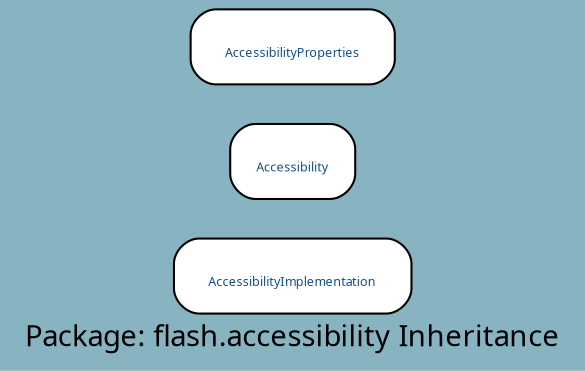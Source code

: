 digraph uml {
	graph [label="Package: flash.accessibility Inheritance", ratio=compress, rankdir=RL, smoothing=avg_dist, overlap=compress, packMode="graph", labelloc=c, fontname="DejaVu Sans Condenesed", fontsize=14, bgcolor="#88B3C1", fontcolor=black];
	node [label="\N", style="rounded,filled", fillcolor="#96c288", fontcolor="#104E8B", fontname="FFF Harmony", fontsize=6, shape=record, color=black];
	edge [fontname=Sans, fontsize=8, minlen="1.2", color=black, fontcolor=black];
	graph [lp="141,12",
		bb="0,0,282,169"];
	"flash.accessibility.AccessibilityImplementation" [label="{\nAccessibilityImplementation}", fillcolor=white, URL="../types/flash/accessibility/AccessibilityImplementation.html", tooltip="\nAccessibilityImplementation", portPos=w, pos="141,43", rects="84,25,198,61", width="1.58", height="0.50"];
	"flash.accessibility.Accessibility" [label="{\nAccessibility}", fillcolor=white, URL="../types/flash/accessibility/Accessibility.html", tooltip="\nAccessibility", portPos=w, pos="141,97", rects="111,79,171,115", width="0.83", height="0.50"];
	"flash.accessibility.AccessibilityProperties" [label="{\nAccessibilityProperties}", fillcolor=white, URL="../types/flash/accessibility/AccessibilityProperties.html", tooltip="\nAccessibilityProperties", portPos=w, pos="141,151", rects="92,133,191,169", width="1.36", height="0.50"];
}
